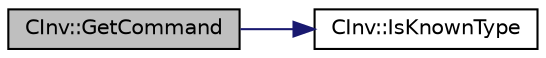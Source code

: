 digraph "CInv::GetCommand"
{
  edge [fontname="Helvetica",fontsize="10",labelfontname="Helvetica",labelfontsize="10"];
  node [fontname="Helvetica",fontsize="10",shape=record];
  rankdir="LR";
  Node6 [label="CInv::GetCommand",height=0.2,width=0.4,color="black", fillcolor="grey75", style="filled", fontcolor="black"];
  Node6 -> Node7 [color="midnightblue",fontsize="10",style="solid",fontname="Helvetica"];
  Node7 [label="CInv::IsKnownType",height=0.2,width=0.4,color="black", fillcolor="white", style="filled",URL="$class_c_inv.html#a3da7d96ce51443a1bfe8ce5342d0afbe"];
}

